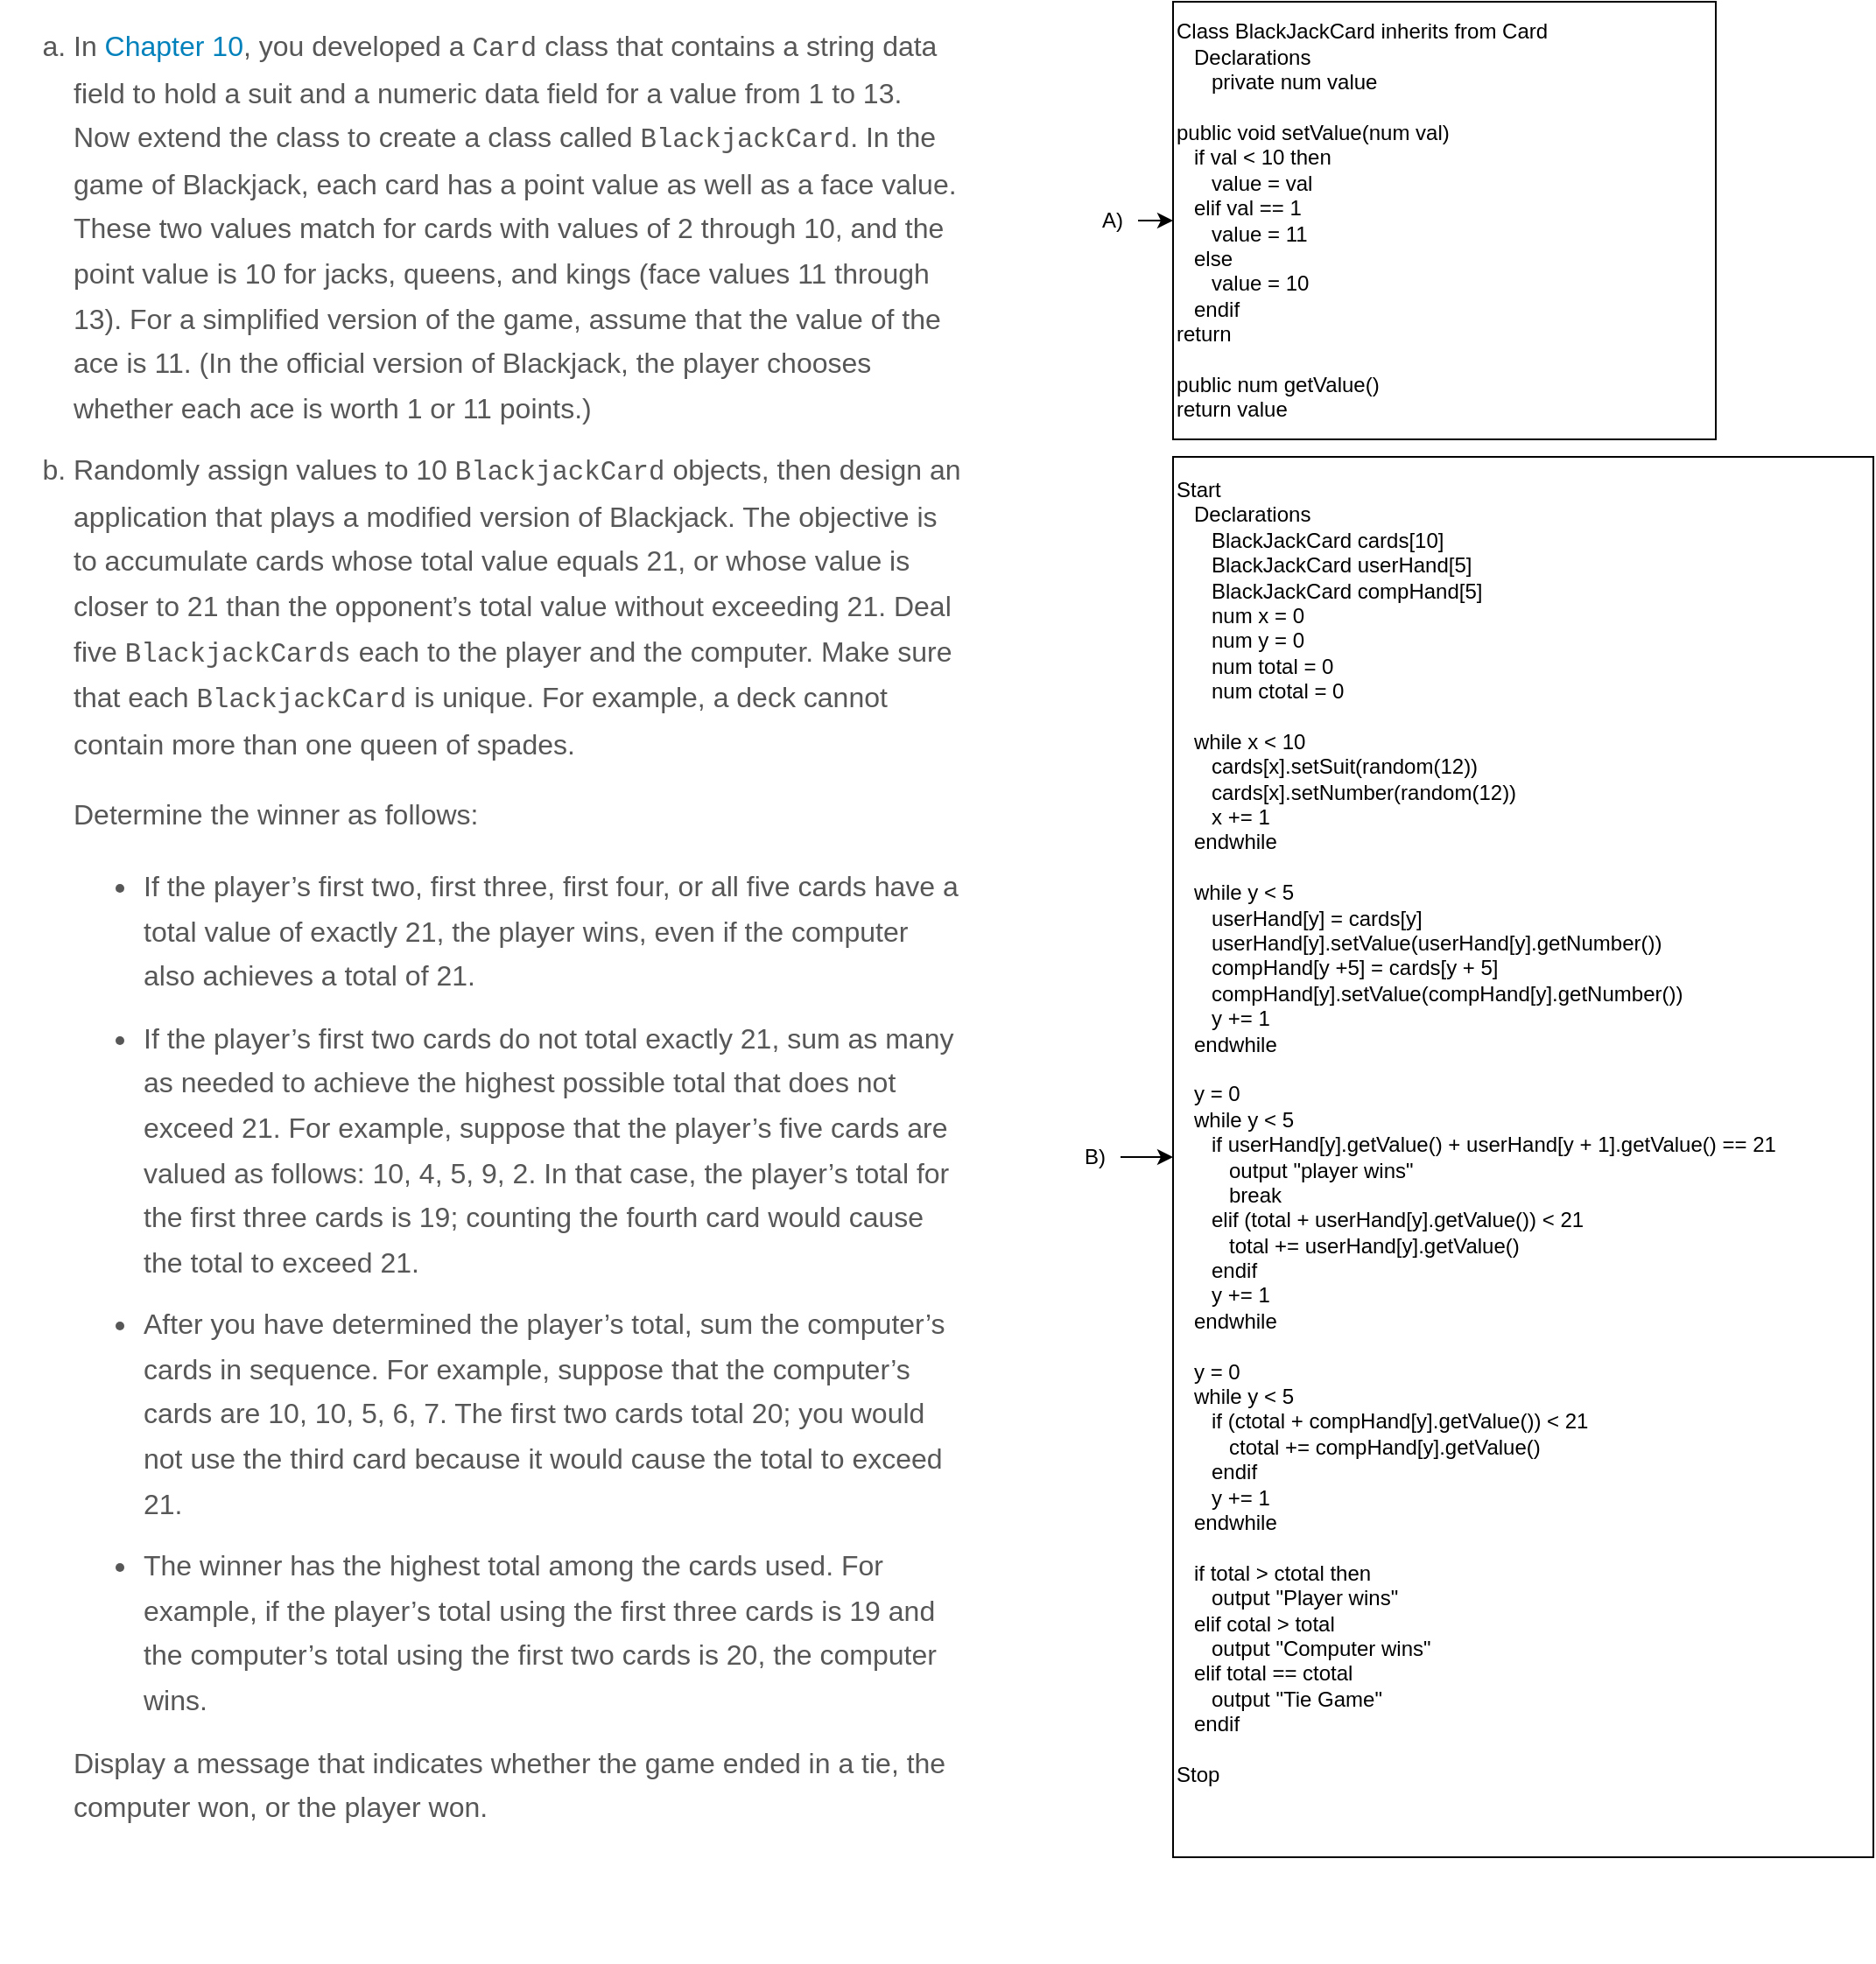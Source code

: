 <mxfile>
    <diagram id="H6fCBgWwtKrYuvI8NYH9" name="Page-1">
        <mxGraphModel dx="1409" dy="705" grid="1" gridSize="10" guides="1" tooltips="1" connect="1" arrows="1" fold="1" page="1" pageScale="1" pageWidth="850" pageHeight="1100" math="0" shadow="0">
            <root>
                <mxCell id="0"/>
                <mxCell id="1" parent="0"/>
                <mxCell id="2" value="&lt;ol class=&quot;latin&quot; id=&quot;NRGRAY9LJAZSRPAUK775&quot; style=&quot;box-sizing: border-box; line-height: 1.8; color: rgb(87, 87, 87); padding: 0px 0px 0px 40px; clear: left; margin: 6px 0px; list-style-type: lower-latin; font-size: 16px; font-style: normal; font-weight: 400; letter-spacing: normal; text-align: left; text-indent: 0px; text-transform: none; word-spacing: 0px; background-color: rgb(255, 255, 255);&quot;&gt;&lt;li id=&quot;MSQG9Y9VJZMWYHM84947&quot; style=&quot;box-sizing: border-box ; font-family: , &amp;quot;cambria&amp;quot; , &amp;quot;times new roman&amp;quot; , &amp;quot;times&amp;quot; , serif ; line-height: 1.6 ; color: rgb(87 , 87 , 87) ; margin: 0px 0px 10px ; padding: 0px ; list-style: lower-latin&quot;&gt;&lt;p id=&quot;UFEX28RY4TF9XMLJB988&quot; style=&quot;box-sizing: border-box ; font-family: , &amp;quot;cambria&amp;quot; , &amp;quot;times new roman&amp;quot; , &amp;quot;times&amp;quot; , serif ; line-height: 1.6 ; color: rgb(87 , 87 , 87) ; margin: 0px ; padding: 0px&quot;&gt;In&lt;span&gt;&amp;nbsp;&lt;/span&gt;&lt;a style=&quot;box-sizing: border-box ; color: rgb(0 , 129 , 188) ; text-decoration: none ; background-color: transparent ; overflow-wrap: break-word&quot;&gt;Chapter 10&lt;/a&gt;, you developed a&lt;span&gt;&amp;nbsp;&lt;/span&gt;&lt;span class=&quot;monofont&quot; style=&quot;box-sizing: border-box ; font-family: &amp;quot;andale mono&amp;quot; , &amp;quot;courier new&amp;quot; , &amp;quot;courier&amp;quot; ; font-size: 15.36px&quot;&gt;Card&lt;/span&gt;&lt;span&gt;&amp;nbsp;&lt;/span&gt;class that contains a string data field to hold a suit and a numeric data field for a value from 1 to 13. Now extend the class to create a class called&lt;span&gt;&amp;nbsp;&lt;/span&gt;&lt;span class=&quot;monofont&quot; style=&quot;box-sizing: border-box ; font-family: &amp;quot;andale mono&amp;quot; , &amp;quot;courier new&amp;quot; , &amp;quot;courier&amp;quot; ; font-size: 15.36px&quot;&gt;BlackjackCard&lt;/span&gt;. In the game of Blackjack, each card has a point value as well as a face value. These two values match for cards with values of 2 through 10, and the point value is 10 for jacks, queens, and kings (face values 11 through 13). For a simplified version of the game, assume that the value of the ace is 11. (In the official version of Blackjack, the player chooses whether each ace is worth 1 or 11 points.)&lt;/p&gt;&lt;/li&gt;&lt;li id=&quot;TAQFK14PNUZBGUMYB290&quot; style=&quot;box-sizing: border-box ; font-family: , &amp;quot;cambria&amp;quot; , &amp;quot;times new roman&amp;quot; , &amp;quot;times&amp;quot; , serif ; line-height: 1.6 ; color: rgb(87 , 87 , 87) ; margin: 0px 0px 10px ; padding: 0px ; list-style: lower-latin&quot;&gt;&lt;p id=&quot;VUWCYHZVL9G1Z1CKZ970&quot; style=&quot;box-sizing: border-box ; font-family: , &amp;quot;cambria&amp;quot; , &amp;quot;times new roman&amp;quot; , &amp;quot;times&amp;quot; , serif ; line-height: 1.6 ; color: rgb(87 , 87 , 87) ; margin: 0px 0px 15px ; padding: 0px&quot;&gt;Randomly assign values to 10&lt;span&gt;&amp;nbsp;&lt;/span&gt;&lt;span class=&quot;monofont&quot; style=&quot;box-sizing: border-box ; font-family: &amp;quot;andale mono&amp;quot; , &amp;quot;courier new&amp;quot; , &amp;quot;courier&amp;quot; ; font-size: 15.36px&quot;&gt;BlackjackCard&lt;/span&gt;&lt;span&gt;&amp;nbsp;&lt;/span&gt;objects, then design an application that plays a modified version of Blackjack. The objective is to accumulate cards whose total value equals 21, or whose value is closer to 21 than the opponent’s total value without exceeding 21. Deal five&lt;span&gt;&amp;nbsp;&lt;/span&gt;&lt;span class=&quot;monofont&quot; style=&quot;box-sizing: border-box ; font-family: &amp;quot;andale mono&amp;quot; , &amp;quot;courier new&amp;quot; , &amp;quot;courier&amp;quot; ; font-size: 15.36px&quot;&gt;BlackjackCards&lt;/span&gt;&lt;span&gt;&amp;nbsp;&lt;/span&gt;each to the player and the computer. Make sure that each&lt;span&gt;&amp;nbsp;&lt;/span&gt;&lt;span class=&quot;monofont&quot; style=&quot;box-sizing: border-box ; font-family: &amp;quot;andale mono&amp;quot; , &amp;quot;courier new&amp;quot; , &amp;quot;courier&amp;quot; ; font-size: 15.36px&quot;&gt;BlackjackCard&lt;/span&gt;&lt;span&gt;&amp;nbsp;&lt;/span&gt;is unique. For example, a deck cannot contain more than one queen of spades.&lt;/p&gt;&lt;a name=&quot;PageEnd_505&quot; style=&quot;box-sizing: border-box ; color: rgb(0 , 129 , 188) ; text-decoration: none ; background-color: transparent ; overflow-wrap: break-word&quot;&gt;&lt;/a&gt;&lt;p id=&quot;FQHH0FVTL7K35GFDK007&quot; style=&quot;box-sizing: border-box ; font-family: , &amp;quot;cambria&amp;quot; , &amp;quot;times new roman&amp;quot; , &amp;quot;times&amp;quot; , serif ; line-height: 1.6 ; color: rgb(87 , 87 , 87) ; margin: 0px 0px 15px ; padding: 0px&quot;&gt;Determine the winner as follows:&lt;/p&gt;&lt;ul id=&quot;HZLCM00RJ9V9MXXE1533&quot; style=&quot;box-sizing: border-box ; margin: 6px 0px ; padding: 0px 0px 0px 40px ; list-style: disc ; clear: left&quot;&gt;&lt;li id=&quot;CJGQ8LKY5DTYY9691919&quot; style=&quot;box-sizing: border-box ; font-family: , &amp;quot;cambria&amp;quot; , &amp;quot;times new roman&amp;quot; , &amp;quot;times&amp;quot; , serif ; line-height: 1.6 ; color: rgb(87 , 87 , 87) ; margin: 0px 0px 10px ; padding: 0px ; list-style: disc&quot;&gt;&lt;p id=&quot;SFTE786DWSR22DLHV778&quot; style=&quot;box-sizing: border-box ; font-family: , &amp;quot;cambria&amp;quot; , &amp;quot;times new roman&amp;quot; , &amp;quot;times&amp;quot; , serif ; line-height: 1.6 ; color: rgb(87 , 87 , 87) ; margin: 0px ; padding: 0px&quot;&gt;If the player’s first two, first three, first four, or all five cards have a total value of exactly 21, the player wins, even if the computer also achieves a total of 21.&lt;/p&gt;&lt;/li&gt;&lt;li id=&quot;PUDGK5HZLSPJ3QQDF097&quot; style=&quot;box-sizing: border-box ; font-family: , &amp;quot;cambria&amp;quot; , &amp;quot;times new roman&amp;quot; , &amp;quot;times&amp;quot; , serif ; line-height: 1.6 ; color: rgb(87 , 87 , 87) ; margin: 0px 0px 10px ; padding: 0px ; list-style: disc&quot;&gt;&lt;p id=&quot;KZPGV5AN8C4C087EQ868&quot; style=&quot;box-sizing: border-box ; font-family: , &amp;quot;cambria&amp;quot; , &amp;quot;times new roman&amp;quot; , &amp;quot;times&amp;quot; , serif ; line-height: 1.6 ; color: rgb(87 , 87 , 87) ; margin: 0px ; padding: 0px&quot;&gt;If the player’s first two cards do not total exactly 21, sum as many as needed to achieve the highest possible total that does not exceed 21. For example, suppose that the player’s five cards are valued as follows: 10, 4, 5, 9, 2. In that case, the player’s total for the first three cards is 19; counting the fourth card would cause the total to exceed 21.&lt;/p&gt;&lt;/li&gt;&lt;li id=&quot;KKBUN3D8VNZNCPX5N293&quot; style=&quot;box-sizing: border-box ; font-family: , &amp;quot;cambria&amp;quot; , &amp;quot;times new roman&amp;quot; , &amp;quot;times&amp;quot; , serif ; line-height: 1.6 ; color: rgb(87 , 87 , 87) ; margin: 0px 0px 10px ; padding: 0px ; list-style: disc&quot;&gt;&lt;p id=&quot;CJTQ8AT6A1JLHRGF6422&quot; style=&quot;box-sizing: border-box ; font-family: , &amp;quot;cambria&amp;quot; , &amp;quot;times new roman&amp;quot; , &amp;quot;times&amp;quot; , serif ; line-height: 1.6 ; color: rgb(87 , 87 , 87) ; margin: 0px ; padding: 0px&quot;&gt;After you have determined the player’s total, sum the computer’s cards in sequence. For example, suppose that the computer’s cards are 10, 10, 5, 6, 7. The first two cards total 20; you would not use the third card because it would cause the total to exceed 21.&lt;/p&gt;&lt;/li&gt;&lt;li id=&quot;KCASKJFQESE0W6FHX240&quot; style=&quot;box-sizing: border-box ; font-family: , &amp;quot;cambria&amp;quot; , &amp;quot;times new roman&amp;quot; , &amp;quot;times&amp;quot; , serif ; line-height: 1.6 ; color: rgb(87 , 87 , 87) ; margin: 0px 0px 10px ; padding: 0px ; list-style: disc&quot;&gt;&lt;p id=&quot;BMZVYUVUWNPG9BLMS483&quot; style=&quot;box-sizing: border-box ; font-family: , &amp;quot;cambria&amp;quot; , &amp;quot;times new roman&amp;quot; , &amp;quot;times&amp;quot; , serif ; line-height: 1.6 ; color: rgb(87 , 87 , 87) ; margin: 0px ; padding: 0px&quot;&gt;The winner has the highest total among the cards used. For example, if the player’s total using the first three cards is 19 and the computer’s total using the first two cards is 20, the computer wins.&lt;/p&gt;&lt;/li&gt;&lt;/ul&gt;&lt;p id=&quot;MNPFRMEQ2YLYEWWU0179&quot; style=&quot;box-sizing: border-box ; font-family: , &amp;quot;cambria&amp;quot; , &amp;quot;times new roman&amp;quot; , &amp;quot;times&amp;quot; , serif ; line-height: 1.6 ; color: rgb(87 , 87 , 87) ; margin: 0px 0px 15px ; padding: 0px&quot;&gt;Display a message that indicates whether the game ended in a tie, the computer won, or the player won.&lt;/p&gt;&lt;/li&gt;&lt;/ol&gt;" style="text;whiteSpace=wrap;html=1;" parent="1" vertex="1">
                    <mxGeometry x="110" y="230" width="550" height="1120" as="geometry"/>
                </mxCell>
                <mxCell id="3" value="Class BlackJackCard inherits from Card&lt;br&gt;&amp;nbsp; &amp;nbsp;Declarations&lt;br&gt;&amp;nbsp; &amp;nbsp; &amp;nbsp; private num value&lt;br&gt;&lt;br&gt;public void setValue(num val)&lt;br&gt;&amp;nbsp; &amp;nbsp;if val &amp;lt; 10 then&lt;br&gt;&amp;nbsp; &amp;nbsp; &amp;nbsp; value = val&lt;br&gt;&amp;nbsp; &amp;nbsp;elif val == 1&lt;br&gt;&amp;nbsp; &amp;nbsp; &amp;nbsp; value = 11&lt;br&gt;&amp;nbsp; &amp;nbsp;else&lt;br&gt;&amp;nbsp; &amp;nbsp; &amp;nbsp; value = 10&lt;br&gt;&amp;nbsp; &amp;nbsp;endif&lt;br&gt;return&lt;br&gt;&lt;br&gt;public num getValue()&lt;br&gt;return value" style="whiteSpace=wrap;html=1;align=left;" vertex="1" parent="1">
                    <mxGeometry x="780" y="230" width="310" height="250" as="geometry"/>
                </mxCell>
                <mxCell id="5" value="" style="edgeStyle=none;html=1;" edge="1" parent="1" source="4" target="3">
                    <mxGeometry relative="1" as="geometry"/>
                </mxCell>
                <mxCell id="4" value="A)" style="text;html=1;align=center;verticalAlign=middle;resizable=0;points=[];autosize=1;strokeColor=none;fillColor=none;" vertex="1" parent="1">
                    <mxGeometry x="730" y="345" width="30" height="20" as="geometry"/>
                </mxCell>
                <mxCell id="8" value="" style="edgeStyle=none;html=1;" edge="1" parent="1" source="6" target="7">
                    <mxGeometry relative="1" as="geometry"/>
                </mxCell>
                <mxCell id="6" value="B)" style="text;html=1;align=center;verticalAlign=middle;resizable=0;points=[];autosize=1;strokeColor=none;fillColor=none;" vertex="1" parent="1">
                    <mxGeometry x="720" y="880" width="30" height="20" as="geometry"/>
                </mxCell>
                <mxCell id="7" value="Start&amp;nbsp;&lt;br&gt;&amp;nbsp; &amp;nbsp;Declarations&lt;br&gt;&amp;nbsp; &amp;nbsp; &amp;nbsp; BlackJackCard cards[10]&lt;br&gt;&amp;nbsp; &amp;nbsp; &amp;nbsp; BlackJackCard userHand[5]&lt;br&gt;&amp;nbsp; &amp;nbsp; &amp;nbsp; BlackJackCard compHand[5]&lt;br&gt;&amp;nbsp; &amp;nbsp; &amp;nbsp; num x = 0&amp;nbsp;&lt;br&gt;&amp;nbsp; &amp;nbsp; &amp;nbsp; num y = 0&lt;br&gt;&amp;nbsp; &amp;nbsp; &amp;nbsp; num total = 0&lt;br&gt;&amp;nbsp; &amp;nbsp; &amp;nbsp; num ctotal = 0&lt;br&gt;&lt;br&gt;&amp;nbsp; &amp;nbsp;while x &amp;lt; 10&lt;br&gt;&amp;nbsp; &amp;nbsp; &amp;nbsp; cards[x].setSuit(random(12))&lt;br&gt;&amp;nbsp; &amp;nbsp; &amp;nbsp; cards[x].setNumber(random(12))&lt;br&gt;&amp;nbsp; &amp;nbsp; &amp;nbsp; x += 1&lt;br&gt;&amp;nbsp; &amp;nbsp;endwhile&lt;br&gt;&amp;nbsp; &amp;nbsp;&lt;br&gt;&amp;nbsp; &amp;nbsp;while y &amp;lt; 5&lt;br&gt;&amp;nbsp; &amp;nbsp; &amp;nbsp; userHand[y] = cards[y]&lt;br&gt;&amp;nbsp; &amp;nbsp; &amp;nbsp; userHand[y].setValue(userHand[y].getNumber())&lt;br&gt;&amp;nbsp; &amp;nbsp; &amp;nbsp; compHand[y +5] = cards[y + 5]&lt;br&gt;&amp;nbsp; &amp;nbsp; &amp;nbsp; compHand[y].setValue(compHand[y].getNumber())&lt;br&gt;&amp;nbsp; &amp;nbsp; &amp;nbsp; y += 1&lt;br&gt;&amp;nbsp; &amp;nbsp;endwhile&lt;br&gt;&amp;nbsp; &amp;nbsp;&lt;br&gt;&amp;nbsp; &amp;nbsp;y = 0&lt;br&gt;&amp;nbsp; &amp;nbsp;while y &amp;lt; 5&lt;br&gt;&amp;nbsp; &amp;nbsp; &amp;nbsp; if userHand[y].getValue() + userHand[y + 1].getValue() == 21&lt;br&gt;&amp;nbsp; &amp;nbsp; &amp;nbsp; &amp;nbsp; &amp;nbsp;output &quot;player wins&quot;&lt;br&gt;&amp;nbsp; &amp;nbsp; &amp;nbsp; &amp;nbsp; &amp;nbsp;break&lt;br&gt;&amp;nbsp; &amp;nbsp; &amp;nbsp; elif (total + userHand[y].getValue()) &amp;lt; 21&lt;br&gt;&amp;nbsp; &amp;nbsp; &amp;nbsp; &amp;nbsp; &amp;nbsp;total += userHand[y].getValue()&lt;br&gt;&amp;nbsp; &amp;nbsp; &amp;nbsp; endif&lt;br&gt;&amp;nbsp; &amp;nbsp; &amp;nbsp; y += 1&lt;br&gt;&amp;nbsp; &amp;nbsp;endwhile&lt;br&gt;&lt;br&gt;&amp;nbsp; &amp;nbsp;y = 0&lt;br&gt;&amp;nbsp; &amp;nbsp;while y &amp;lt; 5&lt;br&gt;&amp;nbsp; &amp;nbsp; &amp;nbsp; if (ctotal + compHand[y].getValue()) &amp;lt; 21&lt;br&gt;&amp;nbsp; &amp;nbsp; &amp;nbsp; &amp;nbsp; &amp;nbsp;ctotal += compHand[y].getValue()&lt;br&gt;&amp;nbsp; &amp;nbsp; &amp;nbsp; endif&lt;br&gt;&amp;nbsp; &amp;nbsp; &amp;nbsp; y += 1&lt;br&gt;&amp;nbsp; &amp;nbsp;endwhile&lt;br&gt;&lt;br&gt;&amp;nbsp; &amp;nbsp;if total &amp;gt; ctotal then&lt;br&gt;&amp;nbsp; &amp;nbsp; &amp;nbsp; output &quot;Player wins&quot;&lt;br&gt;&amp;nbsp; &amp;nbsp;elif cotal &amp;gt; total&amp;nbsp;&lt;br&gt;&amp;nbsp; &amp;nbsp; &amp;nbsp; output &quot;Computer wins&quot;&lt;br&gt;&amp;nbsp; &amp;nbsp;elif total == ctotal&amp;nbsp;&lt;br&gt;&amp;nbsp; &amp;nbsp; &amp;nbsp; output &quot;Tie Game&quot;&lt;br&gt;&amp;nbsp; &amp;nbsp;endif&lt;br&gt;&lt;br&gt;Stop&lt;br&gt;&amp;nbsp; &amp;nbsp; &amp;nbsp;&amp;nbsp;&lt;br&gt;&amp;nbsp; &amp;nbsp; &amp;nbsp;&amp;nbsp;" style="whiteSpace=wrap;html=1;align=left;" vertex="1" parent="1">
                    <mxGeometry x="780" y="490" width="400" height="800" as="geometry"/>
                </mxCell>
            </root>
        </mxGraphModel>
    </diagram>
</mxfile>